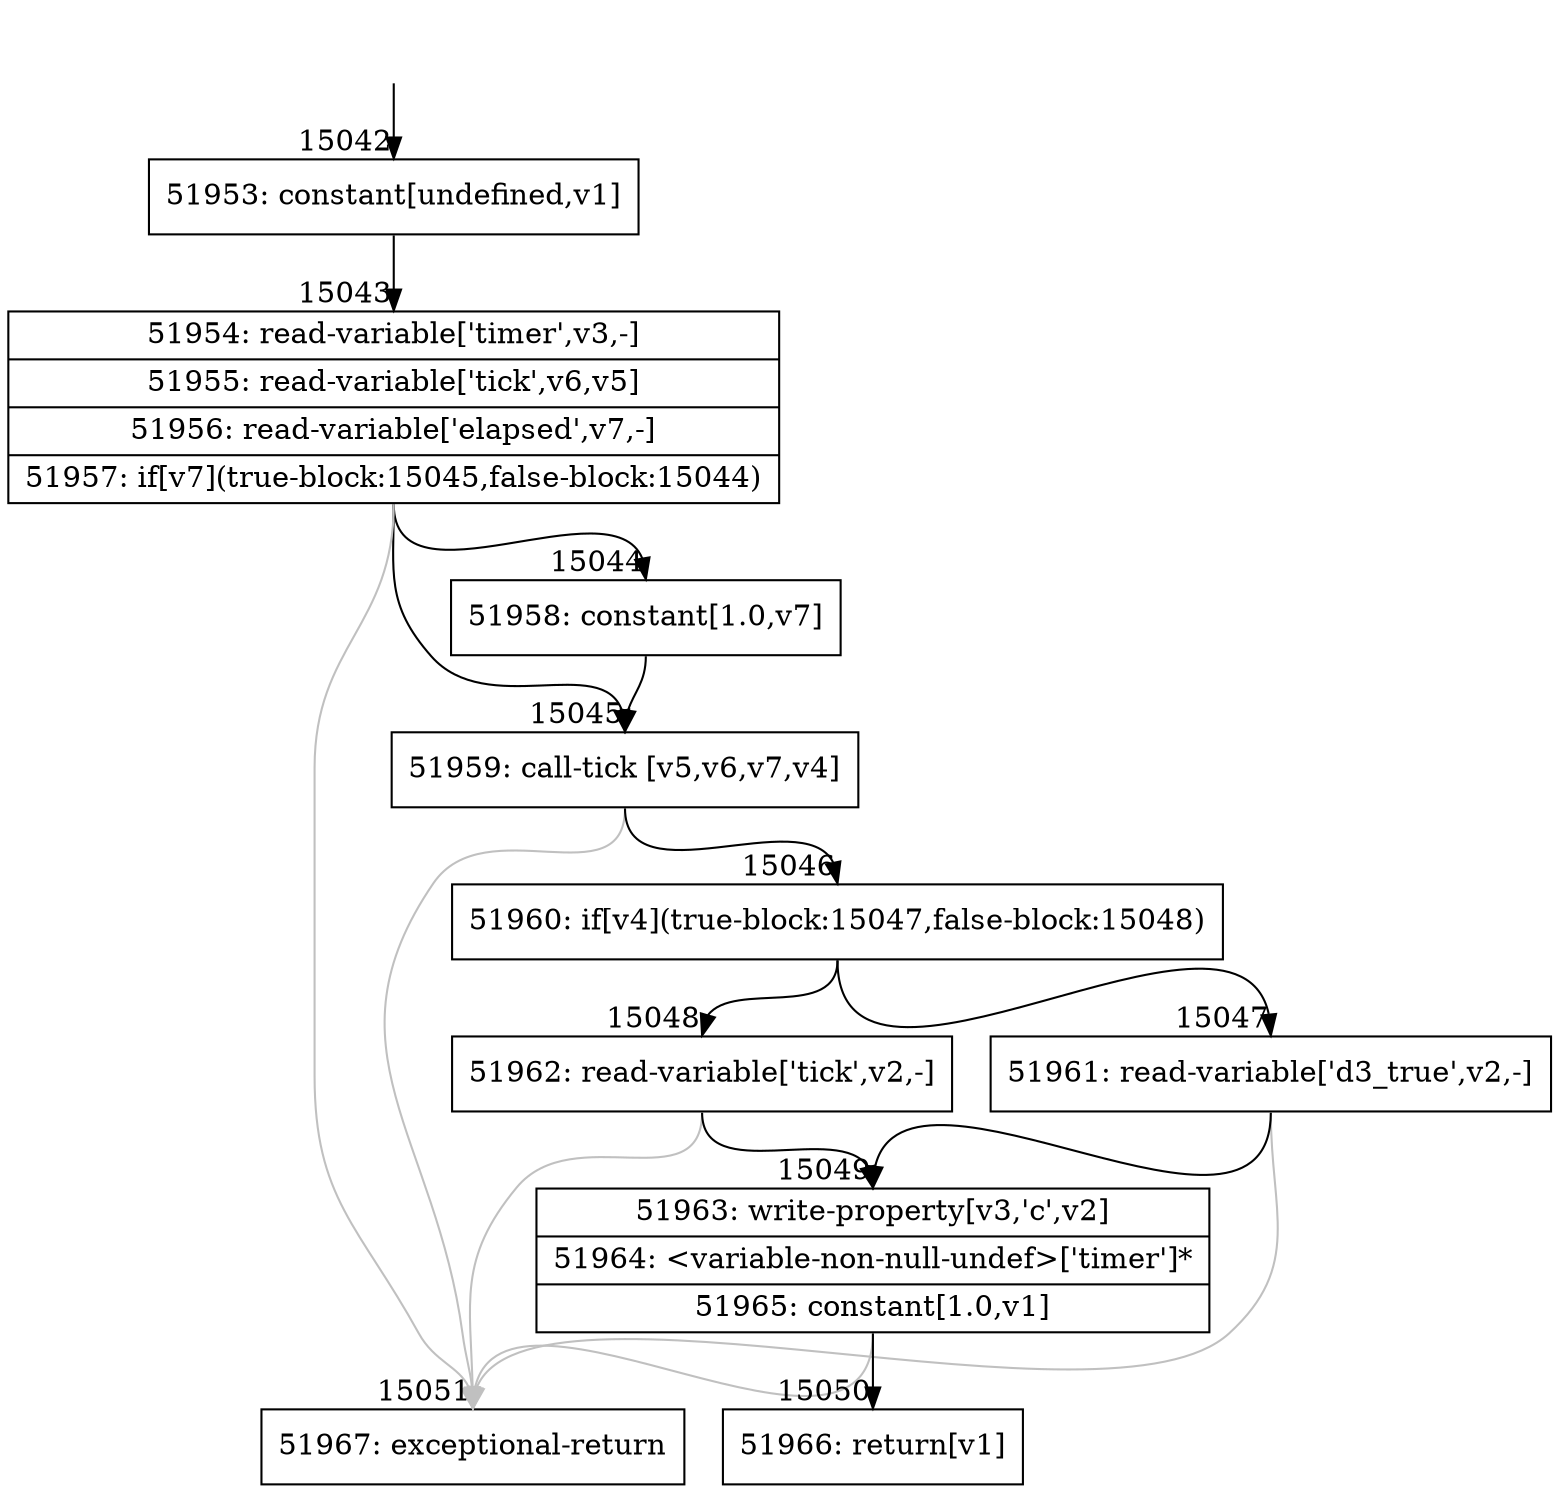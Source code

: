 digraph {
rankdir="TD"
BB_entry1409[shape=none,label=""];
BB_entry1409 -> BB15042 [tailport=s, headport=n, headlabel="    15042"]
BB15042 [shape=record label="{51953: constant[undefined,v1]}" ] 
BB15042 -> BB15043 [tailport=s, headport=n, headlabel="      15043"]
BB15043 [shape=record label="{51954: read-variable['timer',v3,-]|51955: read-variable['tick',v6,v5]|51956: read-variable['elapsed',v7,-]|51957: if[v7](true-block:15045,false-block:15044)}" ] 
BB15043 -> BB15045 [tailport=s, headport=n, headlabel="      15045"]
BB15043 -> BB15044 [tailport=s, headport=n, headlabel="      15044"]
BB15043 -> BB15051 [tailport=s, headport=n, color=gray, headlabel="      15051"]
BB15044 [shape=record label="{51958: constant[1.0,v7]}" ] 
BB15044 -> BB15045 [tailport=s, headport=n]
BB15045 [shape=record label="{51959: call-tick [v5,v6,v7,v4]}" ] 
BB15045 -> BB15046 [tailport=s, headport=n, headlabel="      15046"]
BB15045 -> BB15051 [tailport=s, headport=n, color=gray]
BB15046 [shape=record label="{51960: if[v4](true-block:15047,false-block:15048)}" ] 
BB15046 -> BB15047 [tailport=s, headport=n, headlabel="      15047"]
BB15046 -> BB15048 [tailport=s, headport=n, headlabel="      15048"]
BB15047 [shape=record label="{51961: read-variable['d3_true',v2,-]}" ] 
BB15047 -> BB15049 [tailport=s, headport=n, headlabel="      15049"]
BB15047 -> BB15051 [tailport=s, headport=n, color=gray]
BB15048 [shape=record label="{51962: read-variable['tick',v2,-]}" ] 
BB15048 -> BB15049 [tailport=s, headport=n]
BB15048 -> BB15051 [tailport=s, headport=n, color=gray]
BB15049 [shape=record label="{51963: write-property[v3,'c',v2]|51964: \<variable-non-null-undef\>['timer']*|51965: constant[1.0,v1]}" ] 
BB15049 -> BB15050 [tailport=s, headport=n, headlabel="      15050"]
BB15049 -> BB15051 [tailport=s, headport=n, color=gray]
BB15050 [shape=record label="{51966: return[v1]}" ] 
BB15051 [shape=record label="{51967: exceptional-return}" ] 
//#$~ 8908
}
